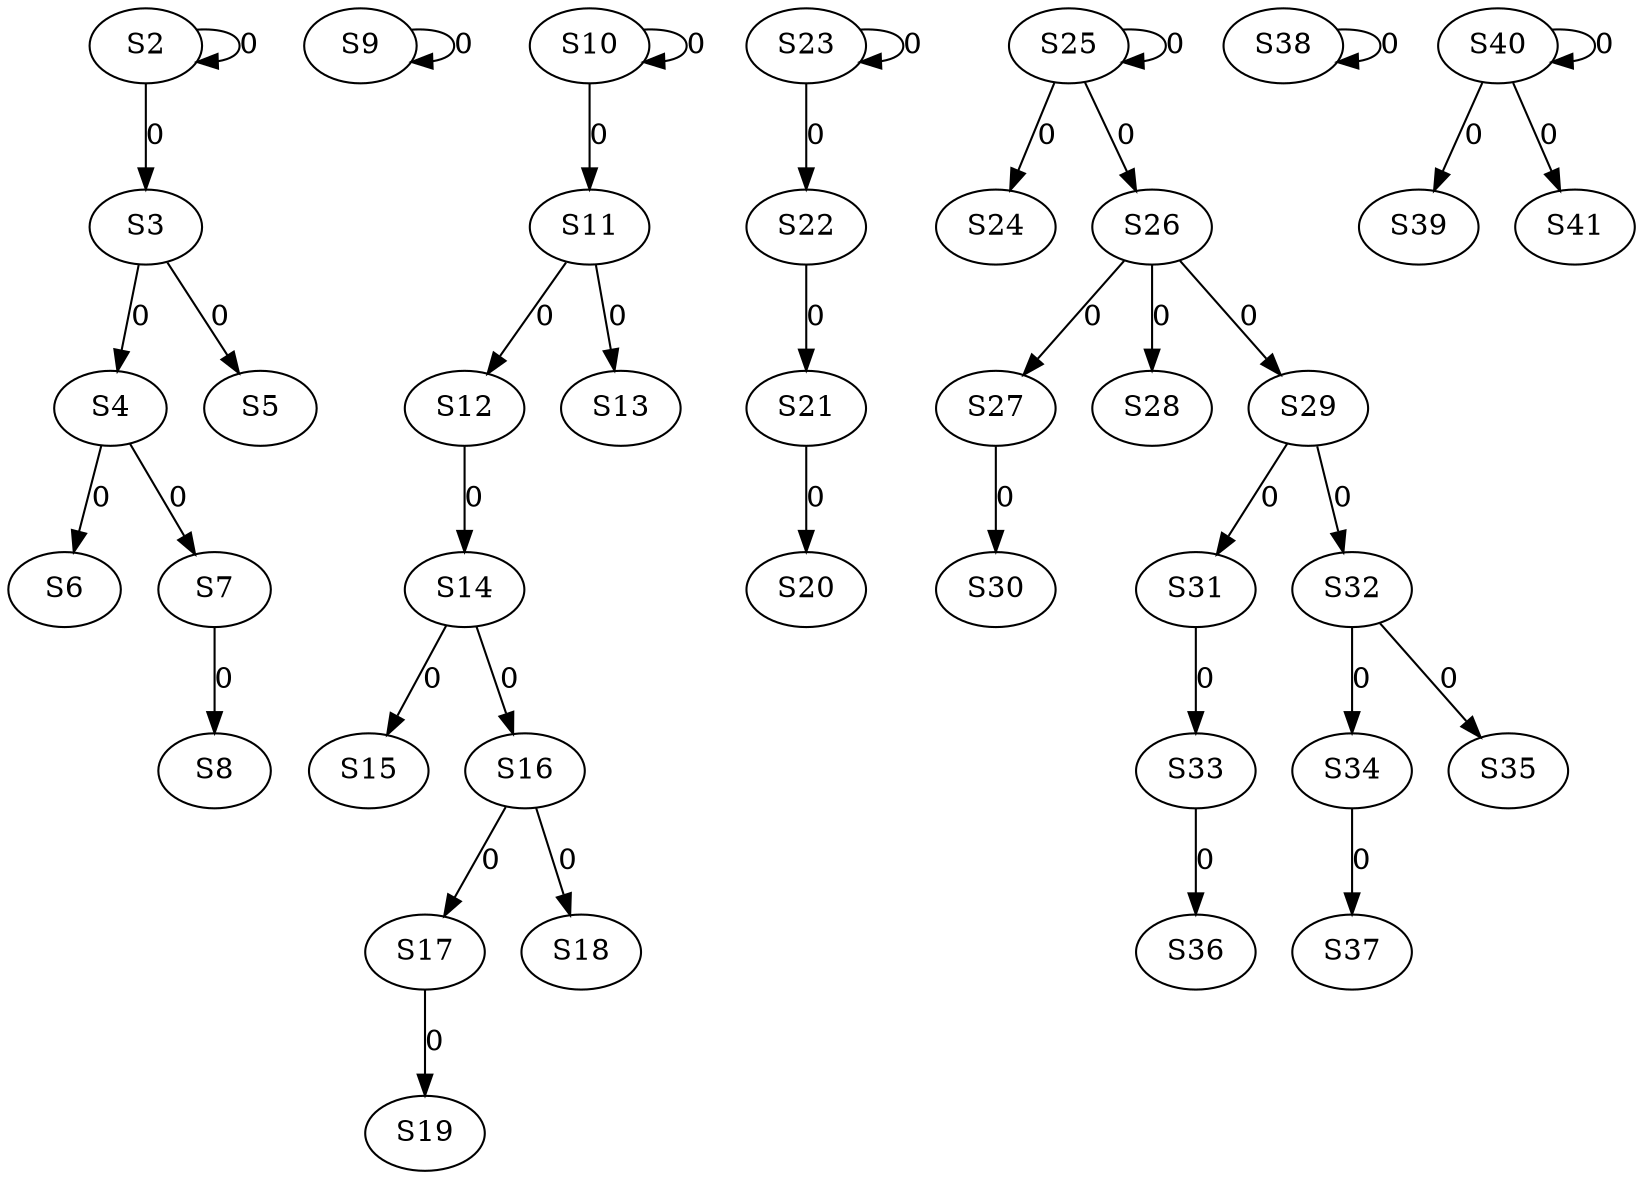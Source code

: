 strict digraph {
	S2 -> S2 [ label = 0 ];
	S2 -> S3 [ label = 0 ];
	S3 -> S4 [ label = 0 ];
	S3 -> S5 [ label = 0 ];
	S4 -> S6 [ label = 0 ];
	S4 -> S7 [ label = 0 ];
	S7 -> S8 [ label = 0 ];
	S9 -> S9 [ label = 0 ];
	S10 -> S10 [ label = 0 ];
	S10 -> S11 [ label = 0 ];
	S11 -> S12 [ label = 0 ];
	S11 -> S13 [ label = 0 ];
	S12 -> S14 [ label = 0 ];
	S14 -> S15 [ label = 0 ];
	S14 -> S16 [ label = 0 ];
	S16 -> S17 [ label = 0 ];
	S16 -> S18 [ label = 0 ];
	S17 -> S19 [ label = 0 ];
	S21 -> S20 [ label = 0 ];
	S22 -> S21 [ label = 0 ];
	S23 -> S22 [ label = 0 ];
	S23 -> S23 [ label = 0 ];
	S25 -> S24 [ label = 0 ];
	S25 -> S25 [ label = 0 ];
	S25 -> S26 [ label = 0 ];
	S26 -> S27 [ label = 0 ];
	S26 -> S28 [ label = 0 ];
	S26 -> S29 [ label = 0 ];
	S27 -> S30 [ label = 0 ];
	S29 -> S31 [ label = 0 ];
	S29 -> S32 [ label = 0 ];
	S31 -> S33 [ label = 0 ];
	S32 -> S34 [ label = 0 ];
	S32 -> S35 [ label = 0 ];
	S33 -> S36 [ label = 0 ];
	S34 -> S37 [ label = 0 ];
	S38 -> S38 [ label = 0 ];
	S40 -> S39 [ label = 0 ];
	S40 -> S40 [ label = 0 ];
	S40 -> S41 [ label = 0 ];
}